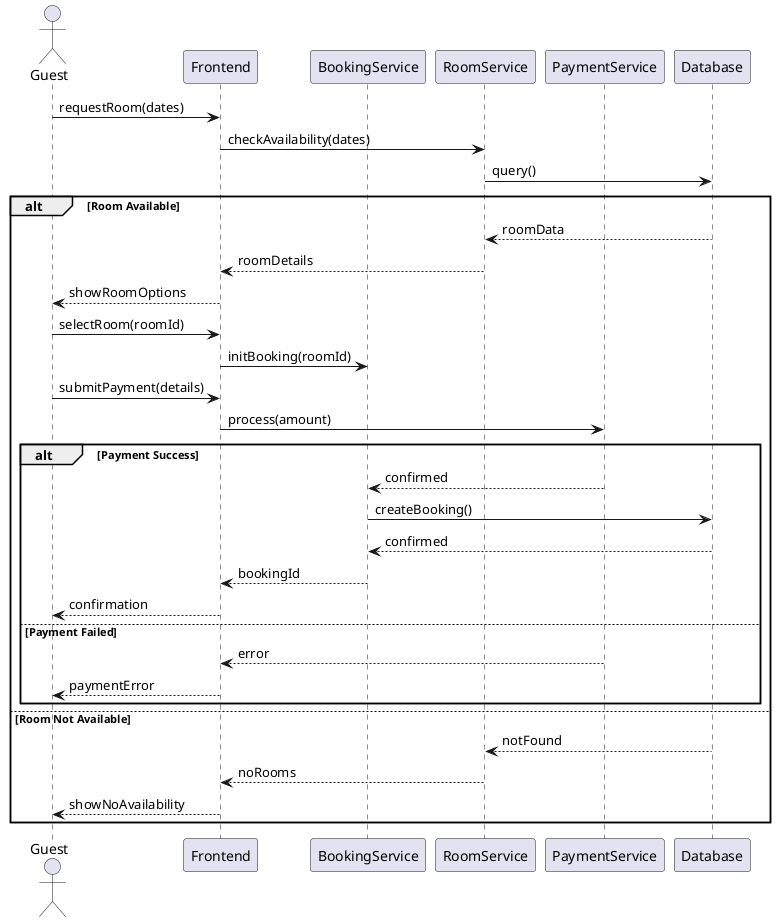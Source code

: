 @startuml
actor Guest
participant Frontend
participant BookingService
participant RoomService
participant PaymentService
participant Database

Guest -> Frontend: requestRoom(dates)
Frontend -> RoomService: checkAvailability(dates)
RoomService -> Database: query()

alt Room Available
    Database --> RoomService: roomData
    RoomService --> Frontend: roomDetails
    Frontend --> Guest: showRoomOptions

    Guest -> Frontend: selectRoom(roomId)
    Frontend -> BookingService: initBooking(roomId)

    Guest -> Frontend: submitPayment(details)
    Frontend -> PaymentService: process(amount)

    alt Payment Success
        PaymentService --> BookingService: confirmed
        BookingService -> Database: createBooking()
        Database --> BookingService: confirmed
        BookingService --> Frontend: bookingId
        Frontend --> Guest: confirmation
    else Payment Failed
        PaymentService --> Frontend: error
        Frontend --> Guest: paymentError
    end

else Room Not Available
    Database --> RoomService: notFound
    RoomService --> Frontend: noRooms
    Frontend --> Guest: showNoAvailability
end
@enduml